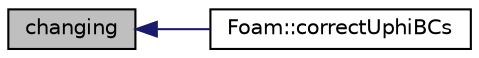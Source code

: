 digraph "changing"
{
  bgcolor="transparent";
  edge [fontname="Helvetica",fontsize="10",labelfontname="Helvetica",labelfontsize="10"];
  node [fontname="Helvetica",fontsize="10",shape=record];
  rankdir="LR";
  Node1 [label="changing",height=0.2,width=0.4,color="black", fillcolor="grey75", style="filled" fontcolor="black"];
  Node1 -> Node2 [dir="back",color="midnightblue",fontsize="10",style="solid",fontname="Helvetica"];
  Node2 [label="Foam::correctUphiBCs",height=0.2,width=0.4,color="black",URL="$namespaceFoam.html#a4908ea05b85fdeaef82622b27418b56b",tooltip="If the mesh is moving correct the velocity BCs on the moving walls to. "];
}
